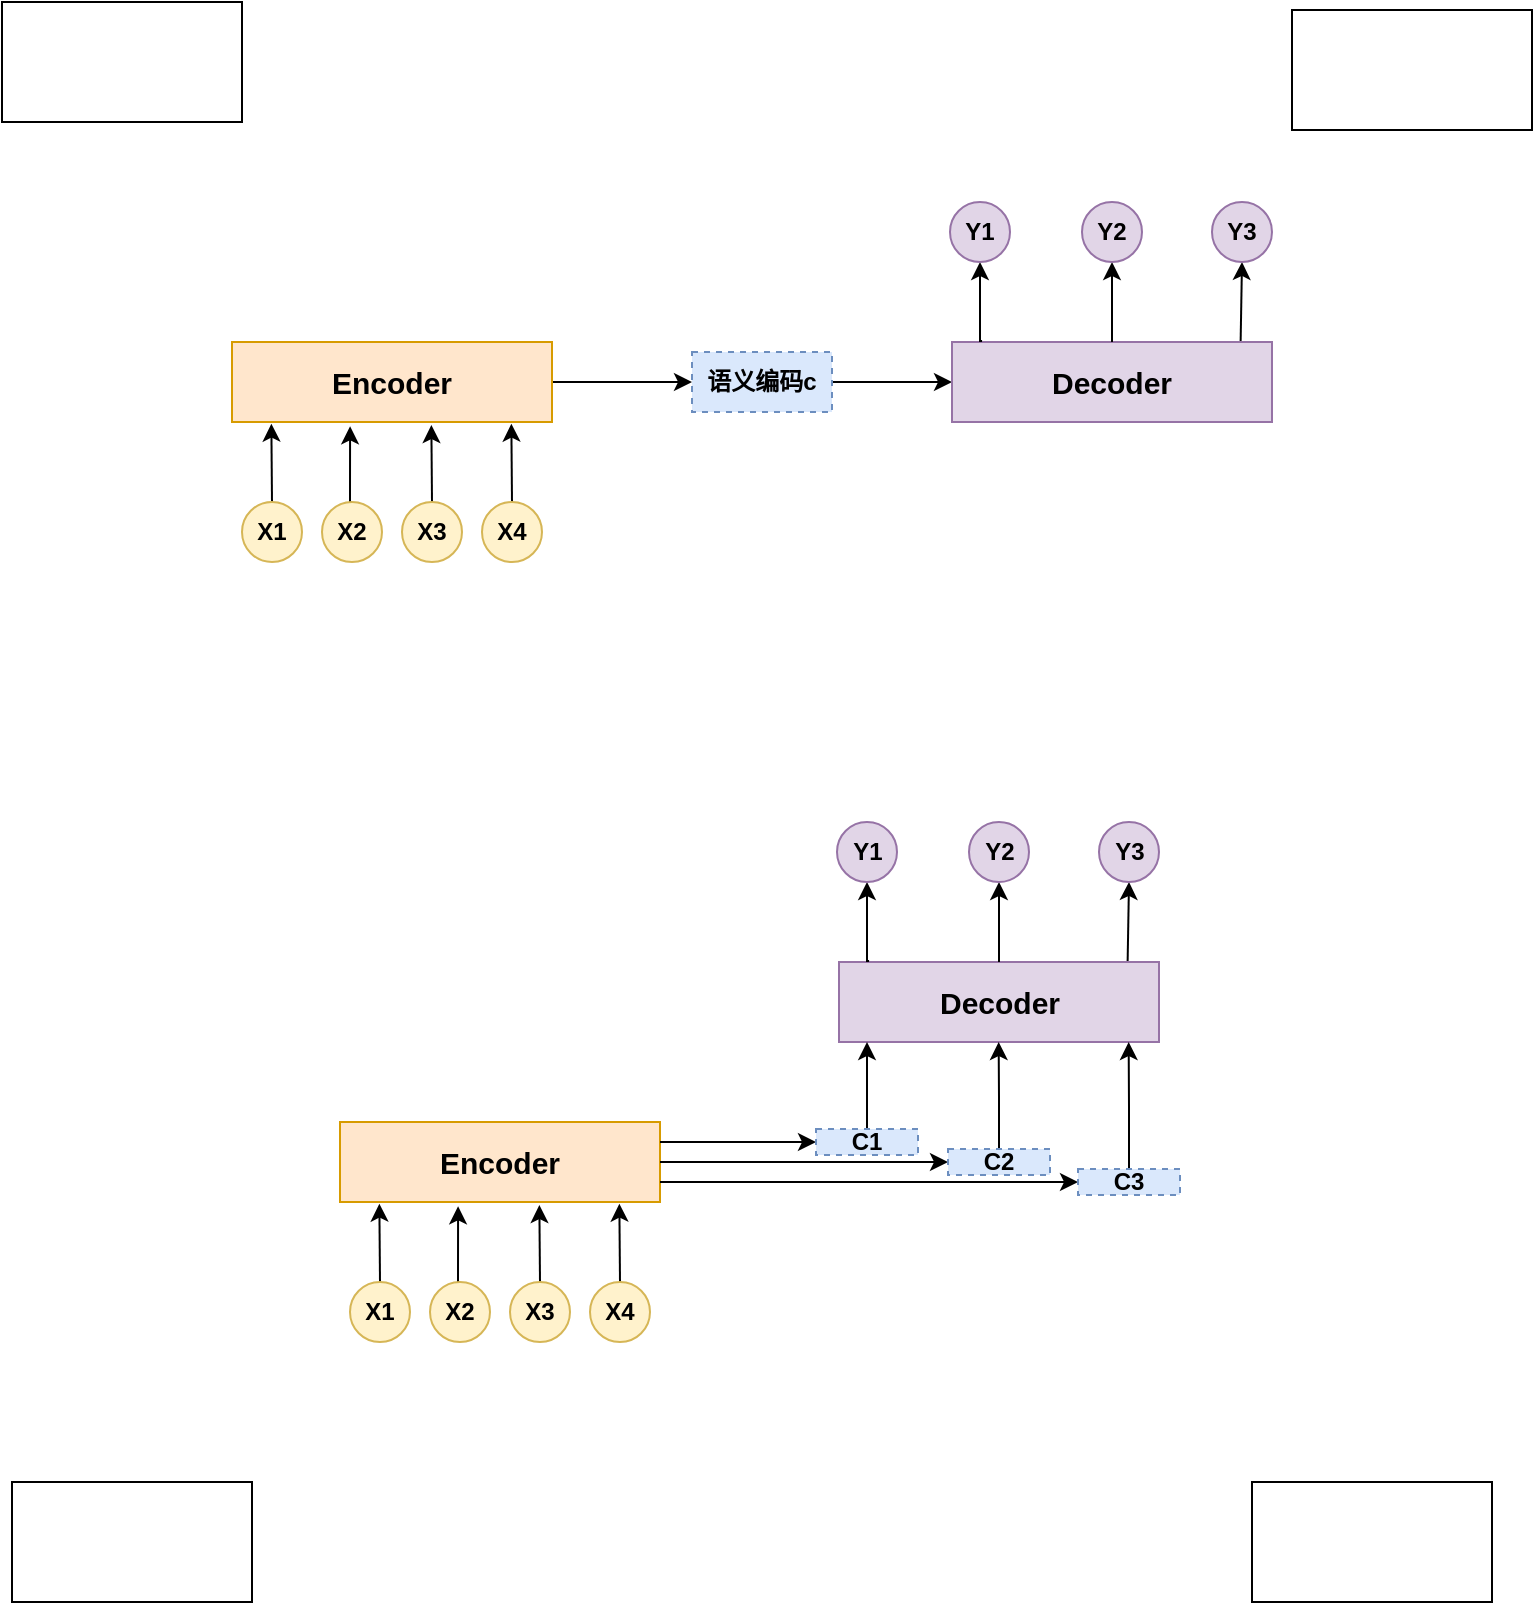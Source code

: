 <mxfile version="12.9.3" type="device"><diagram id="eyRN89BNNFXr6JcFZQ7a" name="Page-1"><mxGraphModel dx="1038" dy="1776" grid="1" gridSize="10" guides="1" tooltips="1" connect="1" arrows="1" fold="1" page="1" pageScale="1" pageWidth="827" pageHeight="1169" math="0" shadow="0"><root><mxCell id="0"/><mxCell id="1" parent="0"/><mxCell id="qsqhBeSGsqJtbyTt2nkL-36" style="edgeStyle=orthogonalEdgeStyle;rounded=0;orthogonalLoop=1;jettySize=auto;html=1;exitX=1;exitY=0.5;exitDx=0;exitDy=0;entryX=0;entryY=0.5;entryDx=0;entryDy=0;fontStyle=1" edge="1" parent="1" source="qsqhBeSGsqJtbyTt2nkL-1" target="qsqhBeSGsqJtbyTt2nkL-6"><mxGeometry relative="1" as="geometry"/></mxCell><mxCell id="qsqhBeSGsqJtbyTt2nkL-1" value="&lt;span&gt;&lt;font style=&quot;font-size: 15px&quot;&gt;Encoder&lt;/font&gt;&lt;/span&gt;" style="rounded=0;whiteSpace=wrap;html=1;fillColor=#ffe6cc;strokeColor=#d79b00;fontStyle=1" vertex="1" parent="1"><mxGeometry x="150" y="150" width="160" height="40" as="geometry"/></mxCell><mxCell id="qsqhBeSGsqJtbyTt2nkL-37" style="edgeStyle=orthogonalEdgeStyle;rounded=0;orthogonalLoop=1;jettySize=auto;html=1;exitX=1;exitY=0.5;exitDx=0;exitDy=0;entryX=0;entryY=0.5;entryDx=0;entryDy=0;fontStyle=1" edge="1" parent="1" source="qsqhBeSGsqJtbyTt2nkL-6" target="qsqhBeSGsqJtbyTt2nkL-12"><mxGeometry relative="1" as="geometry"/></mxCell><mxCell id="qsqhBeSGsqJtbyTt2nkL-6" value="语义编码c" style="rounded=0;whiteSpace=wrap;html=1;dashed=1;fillColor=#dae8fc;strokeColor=#6c8ebf;fontStyle=1" vertex="1" parent="1"><mxGeometry x="380" y="155" width="70" height="30" as="geometry"/></mxCell><mxCell id="qsqhBeSGsqJtbyTt2nkL-30" style="edgeStyle=orthogonalEdgeStyle;rounded=0;orthogonalLoop=1;jettySize=auto;html=1;exitX=0.5;exitY=0;exitDx=0;exitDy=0;entryX=0.123;entryY=1.021;entryDx=0;entryDy=0;entryPerimeter=0;fontStyle=1" edge="1" parent="1" source="qsqhBeSGsqJtbyTt2nkL-10" target="qsqhBeSGsqJtbyTt2nkL-1"><mxGeometry relative="1" as="geometry"/></mxCell><mxCell id="qsqhBeSGsqJtbyTt2nkL-10" value="X1" style="ellipse;whiteSpace=wrap;html=1;aspect=fixed;fillColor=#fff2cc;strokeColor=#d6b656;fontStyle=1" vertex="1" parent="1"><mxGeometry x="155" y="230" width="30" height="30" as="geometry"/></mxCell><mxCell id="qsqhBeSGsqJtbyTt2nkL-12" value="&lt;font style=&quot;font-size: 15px&quot;&gt;&lt;span&gt;Decoder&lt;/span&gt;&lt;/font&gt;" style="rounded=0;whiteSpace=wrap;html=1;fillColor=#e1d5e7;strokeColor=#9673a6;fontStyle=1" vertex="1" parent="1"><mxGeometry x="510" y="150" width="160" height="40" as="geometry"/></mxCell><mxCell id="qsqhBeSGsqJtbyTt2nkL-28" style="edgeStyle=orthogonalEdgeStyle;rounded=0;orthogonalLoop=1;jettySize=auto;html=1;exitX=0.5;exitY=0;exitDx=0;exitDy=0;entryX=0.873;entryY=1.021;entryDx=0;entryDy=0;entryPerimeter=0;fontStyle=1" edge="1" parent="1" source="qsqhBeSGsqJtbyTt2nkL-13" target="qsqhBeSGsqJtbyTt2nkL-1"><mxGeometry relative="1" as="geometry"/></mxCell><mxCell id="qsqhBeSGsqJtbyTt2nkL-13" value="X4" style="ellipse;whiteSpace=wrap;html=1;aspect=fixed;fillColor=#fff2cc;strokeColor=#d6b656;fontStyle=1" vertex="1" parent="1"><mxGeometry x="275" y="230" width="30" height="30" as="geometry"/></mxCell><mxCell id="qsqhBeSGsqJtbyTt2nkL-27" style="edgeStyle=orthogonalEdgeStyle;rounded=0;orthogonalLoop=1;jettySize=auto;html=1;exitX=0.5;exitY=0;exitDx=0;exitDy=0;entryX=0.623;entryY=1.038;entryDx=0;entryDy=0;entryPerimeter=0;fontStyle=1" edge="1" parent="1" source="qsqhBeSGsqJtbyTt2nkL-14" target="qsqhBeSGsqJtbyTt2nkL-1"><mxGeometry relative="1" as="geometry"/></mxCell><mxCell id="qsqhBeSGsqJtbyTt2nkL-14" value="X3" style="ellipse;whiteSpace=wrap;html=1;aspect=fixed;fillColor=#fff2cc;strokeColor=#d6b656;fontStyle=1" vertex="1" parent="1"><mxGeometry x="235" y="230" width="30" height="30" as="geometry"/></mxCell><mxCell id="qsqhBeSGsqJtbyTt2nkL-35" style="edgeStyle=orthogonalEdgeStyle;rounded=0;orthogonalLoop=1;jettySize=auto;html=1;exitX=0.094;exitY=-0.012;exitDx=0;exitDy=0;entryX=0.5;entryY=1;entryDx=0;entryDy=0;exitPerimeter=0;fontStyle=1" edge="1" parent="1" source="qsqhBeSGsqJtbyTt2nkL-12" target="qsqhBeSGsqJtbyTt2nkL-15"><mxGeometry relative="1" as="geometry"/></mxCell><mxCell id="qsqhBeSGsqJtbyTt2nkL-15" value="Y1" style="ellipse;whiteSpace=wrap;html=1;aspect=fixed;fillColor=#e1d5e7;strokeColor=#9673a6;fontStyle=1" vertex="1" parent="1"><mxGeometry x="509" y="80" width="30" height="30" as="geometry"/></mxCell><mxCell id="qsqhBeSGsqJtbyTt2nkL-33" style="edgeStyle=orthogonalEdgeStyle;rounded=0;orthogonalLoop=1;jettySize=auto;html=1;exitX=0.5;exitY=0;exitDx=0;exitDy=0;entryX=0.5;entryY=1;entryDx=0;entryDy=0;fontStyle=1" edge="1" parent="1" source="qsqhBeSGsqJtbyTt2nkL-12" target="qsqhBeSGsqJtbyTt2nkL-16"><mxGeometry relative="1" as="geometry"/></mxCell><mxCell id="qsqhBeSGsqJtbyTt2nkL-16" value="Y2" style="ellipse;whiteSpace=wrap;html=1;aspect=fixed;fillColor=#e1d5e7;strokeColor=#9673a6;fontStyle=1" vertex="1" parent="1"><mxGeometry x="575" y="80" width="30" height="30" as="geometry"/></mxCell><mxCell id="qsqhBeSGsqJtbyTt2nkL-34" style="edgeStyle=orthogonalEdgeStyle;rounded=0;orthogonalLoop=1;jettySize=auto;html=1;exitX=0.902;exitY=-0.012;exitDx=0;exitDy=0;entryX=0.5;entryY=1;entryDx=0;entryDy=0;exitPerimeter=0;fontStyle=1" edge="1" parent="1" source="qsqhBeSGsqJtbyTt2nkL-12" target="qsqhBeSGsqJtbyTt2nkL-17"><mxGeometry relative="1" as="geometry"/></mxCell><mxCell id="qsqhBeSGsqJtbyTt2nkL-17" value="Y3" style="ellipse;whiteSpace=wrap;html=1;aspect=fixed;fillColor=#e1d5e7;strokeColor=#9673a6;fontStyle=1" vertex="1" parent="1"><mxGeometry x="640" y="80" width="30" height="30" as="geometry"/></mxCell><mxCell id="qsqhBeSGsqJtbyTt2nkL-29" style="edgeStyle=orthogonalEdgeStyle;rounded=0;orthogonalLoop=1;jettySize=auto;html=1;exitX=0.5;exitY=0;exitDx=0;exitDy=0;entryX=0.369;entryY=1.054;entryDx=0;entryDy=0;entryPerimeter=0;fontStyle=1" edge="1" parent="1" source="qsqhBeSGsqJtbyTt2nkL-18" target="qsqhBeSGsqJtbyTt2nkL-1"><mxGeometry relative="1" as="geometry"/></mxCell><mxCell id="qsqhBeSGsqJtbyTt2nkL-18" value="X2" style="ellipse;whiteSpace=wrap;html=1;aspect=fixed;fillColor=#fff2cc;strokeColor=#d6b656;fontStyle=1" vertex="1" parent="1"><mxGeometry x="195" y="230" width="30" height="30" as="geometry"/></mxCell><mxCell id="qsqhBeSGsqJtbyTt2nkL-39" value="&lt;span&gt;&lt;font style=&quot;font-size: 15px&quot;&gt;Encoder&lt;/font&gt;&lt;/span&gt;" style="rounded=0;whiteSpace=wrap;html=1;fillColor=#ffe6cc;strokeColor=#d79b00;fontStyle=1" vertex="1" parent="1"><mxGeometry x="204" y="540" width="160" height="40" as="geometry"/></mxCell><mxCell id="qsqhBeSGsqJtbyTt2nkL-42" style="edgeStyle=orthogonalEdgeStyle;rounded=0;orthogonalLoop=1;jettySize=auto;html=1;exitX=0.5;exitY=0;exitDx=0;exitDy=0;entryX=0.123;entryY=1.021;entryDx=0;entryDy=0;entryPerimeter=0;fontStyle=1" edge="1" parent="1" source="qsqhBeSGsqJtbyTt2nkL-43" target="qsqhBeSGsqJtbyTt2nkL-39"><mxGeometry relative="1" as="geometry"/></mxCell><mxCell id="qsqhBeSGsqJtbyTt2nkL-43" value="X1" style="ellipse;whiteSpace=wrap;html=1;aspect=fixed;fillColor=#fff2cc;strokeColor=#d6b656;fontStyle=1" vertex="1" parent="1"><mxGeometry x="209" y="620" width="30" height="30" as="geometry"/></mxCell><mxCell id="qsqhBeSGsqJtbyTt2nkL-44" value="&lt;font style=&quot;font-size: 15px&quot;&gt;&lt;span&gt;Decoder&lt;/span&gt;&lt;/font&gt;" style="rounded=0;whiteSpace=wrap;html=1;fillColor=#e1d5e7;strokeColor=#9673a6;fontStyle=1" vertex="1" parent="1"><mxGeometry x="453.5" y="460" width="160" height="40" as="geometry"/></mxCell><mxCell id="qsqhBeSGsqJtbyTt2nkL-45" style="edgeStyle=orthogonalEdgeStyle;rounded=0;orthogonalLoop=1;jettySize=auto;html=1;exitX=0.5;exitY=0;exitDx=0;exitDy=0;entryX=0.873;entryY=1.021;entryDx=0;entryDy=0;entryPerimeter=0;fontStyle=1" edge="1" parent="1" source="qsqhBeSGsqJtbyTt2nkL-46" target="qsqhBeSGsqJtbyTt2nkL-39"><mxGeometry relative="1" as="geometry"/></mxCell><mxCell id="qsqhBeSGsqJtbyTt2nkL-46" value="X4" style="ellipse;whiteSpace=wrap;html=1;aspect=fixed;fillColor=#fff2cc;strokeColor=#d6b656;fontStyle=1" vertex="1" parent="1"><mxGeometry x="329" y="620" width="30" height="30" as="geometry"/></mxCell><mxCell id="qsqhBeSGsqJtbyTt2nkL-47" style="edgeStyle=orthogonalEdgeStyle;rounded=0;orthogonalLoop=1;jettySize=auto;html=1;exitX=0.5;exitY=0;exitDx=0;exitDy=0;entryX=0.623;entryY=1.038;entryDx=0;entryDy=0;entryPerimeter=0;fontStyle=1" edge="1" parent="1" source="qsqhBeSGsqJtbyTt2nkL-48" target="qsqhBeSGsqJtbyTt2nkL-39"><mxGeometry relative="1" as="geometry"/></mxCell><mxCell id="qsqhBeSGsqJtbyTt2nkL-48" value="X3" style="ellipse;whiteSpace=wrap;html=1;aspect=fixed;fillColor=#fff2cc;strokeColor=#d6b656;fontStyle=1" vertex="1" parent="1"><mxGeometry x="289" y="620" width="30" height="30" as="geometry"/></mxCell><mxCell id="qsqhBeSGsqJtbyTt2nkL-49" style="edgeStyle=orthogonalEdgeStyle;rounded=0;orthogonalLoop=1;jettySize=auto;html=1;exitX=0.094;exitY=-0.012;exitDx=0;exitDy=0;entryX=0.5;entryY=1;entryDx=0;entryDy=0;exitPerimeter=0;fontStyle=1" edge="1" parent="1" source="qsqhBeSGsqJtbyTt2nkL-44" target="qsqhBeSGsqJtbyTt2nkL-50"><mxGeometry relative="1" as="geometry"/></mxCell><mxCell id="qsqhBeSGsqJtbyTt2nkL-50" value="Y1" style="ellipse;whiteSpace=wrap;html=1;aspect=fixed;fillColor=#e1d5e7;strokeColor=#9673a6;fontStyle=1" vertex="1" parent="1"><mxGeometry x="452.5" y="390" width="30" height="30" as="geometry"/></mxCell><mxCell id="qsqhBeSGsqJtbyTt2nkL-51" style="edgeStyle=orthogonalEdgeStyle;rounded=0;orthogonalLoop=1;jettySize=auto;html=1;exitX=0.5;exitY=0;exitDx=0;exitDy=0;entryX=0.5;entryY=1;entryDx=0;entryDy=0;fontStyle=1" edge="1" parent="1" source="qsqhBeSGsqJtbyTt2nkL-44" target="qsqhBeSGsqJtbyTt2nkL-52"><mxGeometry relative="1" as="geometry"/></mxCell><mxCell id="qsqhBeSGsqJtbyTt2nkL-52" value="Y2" style="ellipse;whiteSpace=wrap;html=1;aspect=fixed;fillColor=#e1d5e7;strokeColor=#9673a6;fontStyle=1" vertex="1" parent="1"><mxGeometry x="518.5" y="390" width="30" height="30" as="geometry"/></mxCell><mxCell id="qsqhBeSGsqJtbyTt2nkL-53" style="edgeStyle=orthogonalEdgeStyle;rounded=0;orthogonalLoop=1;jettySize=auto;html=1;exitX=0.902;exitY=-0.012;exitDx=0;exitDy=0;entryX=0.5;entryY=1;entryDx=0;entryDy=0;exitPerimeter=0;fontStyle=1" edge="1" parent="1" source="qsqhBeSGsqJtbyTt2nkL-44" target="qsqhBeSGsqJtbyTt2nkL-54"><mxGeometry relative="1" as="geometry"/></mxCell><mxCell id="qsqhBeSGsqJtbyTt2nkL-54" value="Y3" style="ellipse;whiteSpace=wrap;html=1;aspect=fixed;fillColor=#e1d5e7;strokeColor=#9673a6;fontStyle=1" vertex="1" parent="1"><mxGeometry x="583.5" y="390" width="30" height="30" as="geometry"/></mxCell><mxCell id="qsqhBeSGsqJtbyTt2nkL-55" style="edgeStyle=orthogonalEdgeStyle;rounded=0;orthogonalLoop=1;jettySize=auto;html=1;exitX=0.5;exitY=0;exitDx=0;exitDy=0;entryX=0.369;entryY=1.054;entryDx=0;entryDy=0;entryPerimeter=0;fontStyle=1" edge="1" parent="1" source="qsqhBeSGsqJtbyTt2nkL-56" target="qsqhBeSGsqJtbyTt2nkL-39"><mxGeometry relative="1" as="geometry"/></mxCell><mxCell id="qsqhBeSGsqJtbyTt2nkL-56" value="X2" style="ellipse;whiteSpace=wrap;html=1;aspect=fixed;fillColor=#fff2cc;strokeColor=#d6b656;fontStyle=1" vertex="1" parent="1"><mxGeometry x="249" y="620" width="30" height="30" as="geometry"/></mxCell><mxCell id="qsqhBeSGsqJtbyTt2nkL-64" style="edgeStyle=orthogonalEdgeStyle;rounded=0;orthogonalLoop=1;jettySize=auto;html=1;exitX=0.5;exitY=0;exitDx=0;exitDy=0;fontStyle=1" edge="1" parent="1" source="qsqhBeSGsqJtbyTt2nkL-57"><mxGeometry relative="1" as="geometry"><mxPoint x="467.5" y="500.0" as="targetPoint"/></mxGeometry></mxCell><mxCell id="qsqhBeSGsqJtbyTt2nkL-74" style="edgeStyle=orthogonalEdgeStyle;rounded=0;orthogonalLoop=1;jettySize=auto;html=1;exitX=1;exitY=0.25;exitDx=0;exitDy=0;entryX=0;entryY=0.5;entryDx=0;entryDy=0;fontStyle=1" edge="1" parent="1" source="qsqhBeSGsqJtbyTt2nkL-39" target="qsqhBeSGsqJtbyTt2nkL-57"><mxGeometry relative="1" as="geometry"/></mxCell><mxCell id="qsqhBeSGsqJtbyTt2nkL-57" value="C1" style="rounded=0;whiteSpace=wrap;html=1;dashed=1;fillColor=#dae8fc;strokeColor=#6c8ebf;fontStyle=1" vertex="1" parent="1"><mxGeometry x="442" y="543.5" width="51" height="13" as="geometry"/></mxCell><mxCell id="qsqhBeSGsqJtbyTt2nkL-63" style="edgeStyle=orthogonalEdgeStyle;rounded=0;orthogonalLoop=1;jettySize=auto;html=1;exitX=0.5;exitY=0;exitDx=0;exitDy=0;fontStyle=1" edge="1" parent="1" source="qsqhBeSGsqJtbyTt2nkL-61"><mxGeometry relative="1" as="geometry"><mxPoint x="533.333" y="500.0" as="targetPoint"/></mxGeometry></mxCell><mxCell id="qsqhBeSGsqJtbyTt2nkL-70" style="edgeStyle=orthogonalEdgeStyle;rounded=0;orthogonalLoop=1;jettySize=auto;html=1;exitX=1;exitY=0.5;exitDx=0;exitDy=0;entryX=0;entryY=0.5;entryDx=0;entryDy=0;fontStyle=1" edge="1" parent="1" source="qsqhBeSGsqJtbyTt2nkL-39" target="qsqhBeSGsqJtbyTt2nkL-61"><mxGeometry relative="1" as="geometry"/></mxCell><mxCell id="qsqhBeSGsqJtbyTt2nkL-61" value="C2" style="rounded=0;whiteSpace=wrap;html=1;dashed=1;fillColor=#dae8fc;strokeColor=#6c8ebf;fontStyle=1" vertex="1" parent="1"><mxGeometry x="508" y="553.5" width="51" height="13" as="geometry"/></mxCell><mxCell id="qsqhBeSGsqJtbyTt2nkL-65" style="edgeStyle=orthogonalEdgeStyle;rounded=0;orthogonalLoop=1;jettySize=auto;html=1;exitX=0.5;exitY=0;exitDx=0;exitDy=0;fontStyle=1" edge="1" parent="1" source="qsqhBeSGsqJtbyTt2nkL-62"><mxGeometry relative="1" as="geometry"><mxPoint x="598.333" y="500.0" as="targetPoint"/></mxGeometry></mxCell><mxCell id="qsqhBeSGsqJtbyTt2nkL-72" style="edgeStyle=orthogonalEdgeStyle;rounded=0;orthogonalLoop=1;jettySize=auto;html=1;exitX=1;exitY=0.75;exitDx=0;exitDy=0;entryX=0;entryY=0.5;entryDx=0;entryDy=0;fontStyle=1" edge="1" parent="1" source="qsqhBeSGsqJtbyTt2nkL-39" target="qsqhBeSGsqJtbyTt2nkL-62"><mxGeometry relative="1" as="geometry"/></mxCell><mxCell id="qsqhBeSGsqJtbyTt2nkL-62" value="C3" style="rounded=0;whiteSpace=wrap;html=1;dashed=1;fillColor=#dae8fc;strokeColor=#6c8ebf;fontStyle=1" vertex="1" parent="1"><mxGeometry x="573" y="563.5" width="51" height="13" as="geometry"/></mxCell><mxCell id="qsqhBeSGsqJtbyTt2nkL-76" value="" style="rounded=0;whiteSpace=wrap;html=1;" vertex="1" parent="1"><mxGeometry x="35" y="-20" width="120" height="60" as="geometry"/></mxCell><mxCell id="qsqhBeSGsqJtbyTt2nkL-77" value="" style="rounded=0;whiteSpace=wrap;html=1;" vertex="1" parent="1"><mxGeometry x="680" y="-16" width="120" height="60" as="geometry"/></mxCell><mxCell id="qsqhBeSGsqJtbyTt2nkL-78" value="" style="rounded=0;whiteSpace=wrap;html=1;" vertex="1" parent="1"><mxGeometry x="40" y="720" width="120" height="60" as="geometry"/></mxCell><mxCell id="qsqhBeSGsqJtbyTt2nkL-79" value="" style="rounded=0;whiteSpace=wrap;html=1;" vertex="1" parent="1"><mxGeometry x="660" y="720" width="120" height="60" as="geometry"/></mxCell></root></mxGraphModel></diagram></mxfile>
